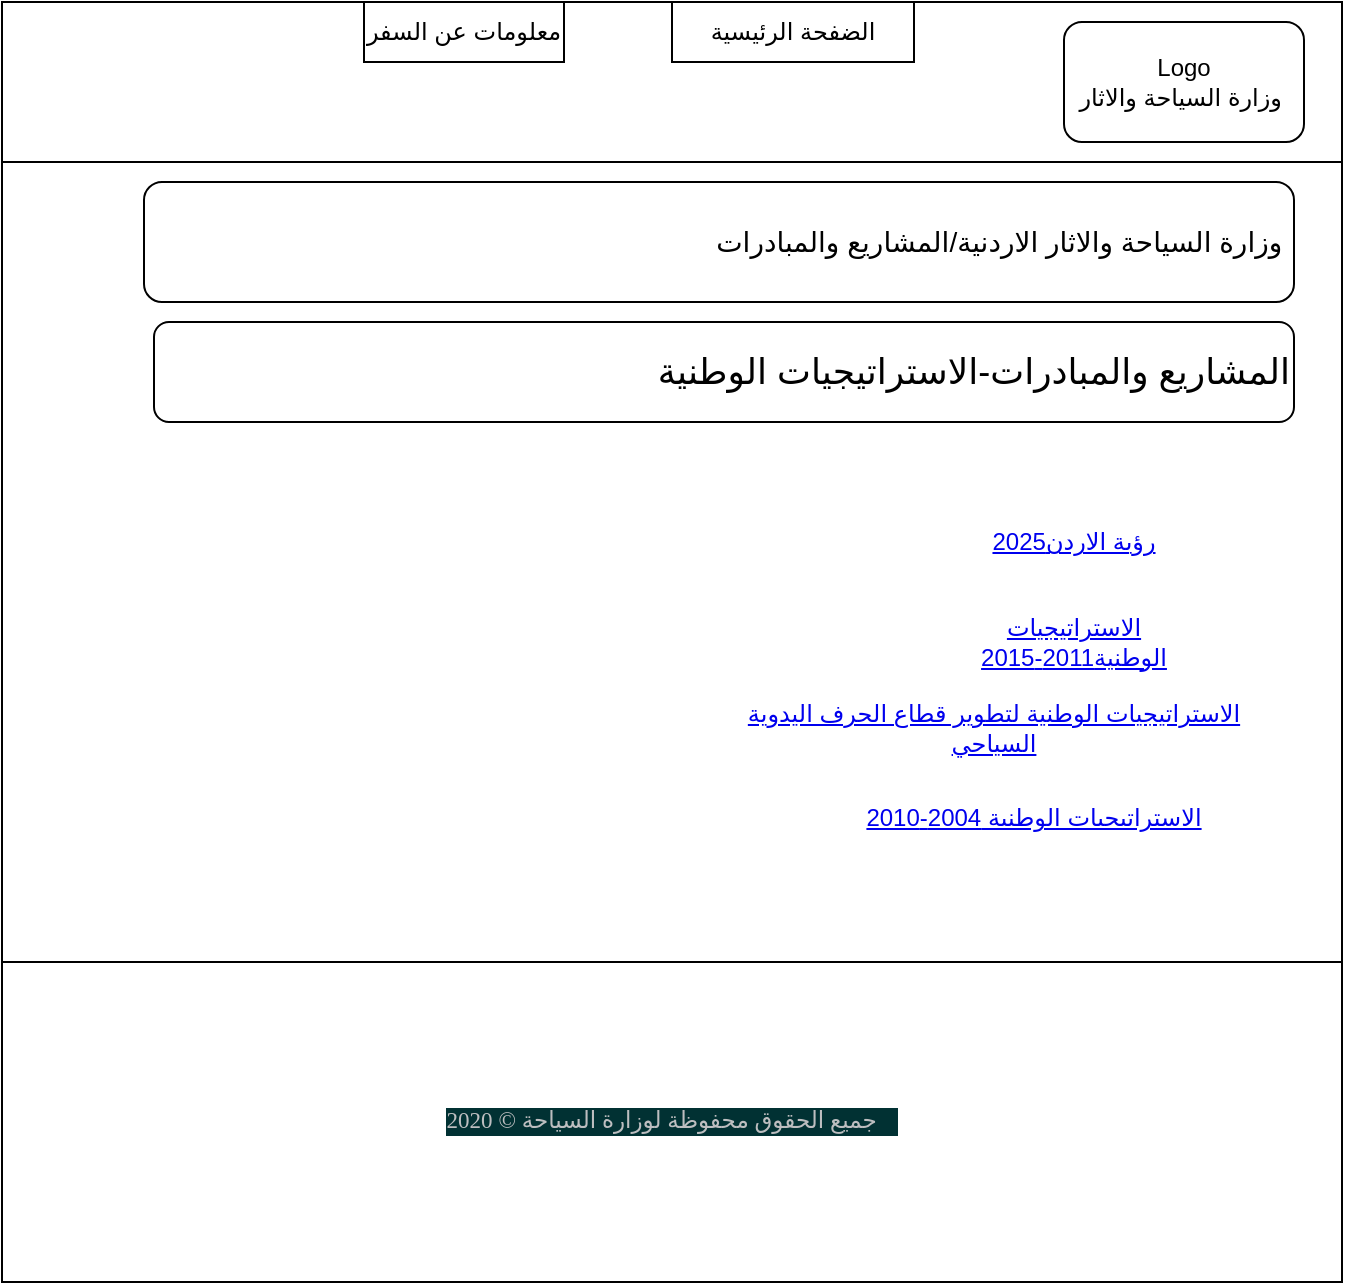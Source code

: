 <mxfile version="13.6.2" type="device"><diagram id="_ecwwu3jjcoIAMLpNCkk" name="Page-1"><mxGraphModel dx="1038" dy="499" grid="1" gridSize="10" guides="1" tooltips="1" connect="1" arrows="1" fold="1" page="1" pageScale="1" pageWidth="827" pageHeight="1169" math="0" shadow="0"><root><mxCell id="0"/><mxCell id="1" parent="0"/><mxCell id="BzSmmf_bkiUI4-vze4S1-11" value="" style="rounded=0;whiteSpace=wrap;html=1;fontStyle=1" parent="1" vertex="1"><mxGeometry x="89" y="80" width="670" height="640" as="geometry"/></mxCell><mxCell id="BzSmmf_bkiUI4-vze4S1-12" value="" style="rounded=0;whiteSpace=wrap;html=1;" parent="1" vertex="1"><mxGeometry x="89" y="80" width="670" height="80" as="geometry"/></mxCell><mxCell id="BzSmmf_bkiUI4-vze4S1-13" value="الضفحة الرئيسية" style="rounded=0;whiteSpace=wrap;html=1;" parent="1" vertex="1"><mxGeometry x="424" y="80" width="121" height="30" as="geometry"/></mxCell><mxCell id="BzSmmf_bkiUI4-vze4S1-14" value="معلومات عن السفر" style="rounded=0;whiteSpace=wrap;html=1;" parent="1" vertex="1"><mxGeometry x="270" y="80" width="100" height="30" as="geometry"/></mxCell><mxCell id="BzSmmf_bkiUI4-vze4S1-15" value="Logo&lt;br&gt;وزارة السياحة والاثار&amp;nbsp;" style="rounded=1;whiteSpace=wrap;html=1;" parent="1" vertex="1"><mxGeometry x="620" y="90" width="120" height="60" as="geometry"/></mxCell><mxCell id="BzSmmf_bkiUI4-vze4S1-16" value="&lt;div class=&quot;sct-copyright&quot; style=&quot;box-sizing: border-box ; color: rgb(189 , 190 , 192) ; float: right ; padding-left: 0px ; padding-right: 0.9em ; font-family: &amp;#34;newfont&amp;#34; ; font-size: 11.52px ; text-align: left ; background-color: rgb(1 , 49 , 51)&quot;&gt;جميع الحقوق محفوظة لوزارة السياحة ©&amp;nbsp;2020&lt;/div&gt;&lt;div&gt;&lt;br&gt;&lt;/div&gt;" style="rounded=0;whiteSpace=wrap;html=1;" parent="1" vertex="1"><mxGeometry x="89" y="560" width="670" height="160" as="geometry"/></mxCell><mxCell id="BzSmmf_bkiUI4-vze4S1-17" value="&lt;font style=&quot;font-size: 14px&quot;&gt;وزارة السياحة والاثار الاردنية/المشاريع والمبادرات&amp;nbsp;&lt;/font&gt;" style="rounded=1;whiteSpace=wrap;html=1;align=right;" parent="1" vertex="1"><mxGeometry x="160" y="170" width="575" height="60" as="geometry"/></mxCell><mxCell id="BzSmmf_bkiUI4-vze4S1-18" value="&lt;font style=&quot;font-size: 18px&quot;&gt;المشاريع والمبادرات-الاستراتيجيات الوطنية&lt;/font&gt;" style="rounded=1;whiteSpace=wrap;html=1;align=right;" parent="1" vertex="1"><mxGeometry x="165" y="240" width="570" height="50" as="geometry"/></mxCell><UserObject label="رؤية الاردن2025" link="https://www.draw.io" id="BzSmmf_bkiUI4-vze4S1-19"><mxCell style="text;html=1;strokeColor=none;fillColor=none;whiteSpace=wrap;align=center;verticalAlign=middle;fontColor=#0000EE;fontStyle=4;" parent="1" vertex="1"><mxGeometry x="560" y="340" width="130" height="20" as="geometry"/></mxCell></UserObject><UserObject label="الاستراتيجيات الوطنية2011-2015" link="https://www.draw.io" id="BzSmmf_bkiUI4-vze4S1-20"><mxCell style="text;html=1;strokeColor=none;fillColor=none;whiteSpace=wrap;align=center;verticalAlign=middle;fontColor=#0000EE;fontStyle=4;" parent="1" vertex="1"><mxGeometry x="560" y="385" width="130" height="30" as="geometry"/></mxCell></UserObject><UserObject label="الاستراتيجيات الوطنية لتطوير قطاع الحرف اليدوية السياحي" link="https://www.draw.io" id="BzSmmf_bkiUI4-vze4S1-21"><mxCell style="text;html=1;strokeColor=none;fillColor=none;whiteSpace=wrap;align=center;verticalAlign=middle;fontColor=#0000EE;fontStyle=4;" parent="1" vertex="1"><mxGeometry x="450" y="415" width="270" height="55" as="geometry"/></mxCell></UserObject><UserObject label="الاستراتيجيات الوطنية 2004-2010" link="https://www.draw.io" id="BzSmmf_bkiUI4-vze4S1-22"><mxCell style="text;html=1;strokeColor=none;fillColor=none;whiteSpace=wrap;align=center;verticalAlign=middle;fontColor=#0000EE;fontStyle=4;" parent="1" vertex="1"><mxGeometry x="470" y="460" width="270" height="55" as="geometry"/></mxCell></UserObject></root></mxGraphModel></diagram></mxfile>